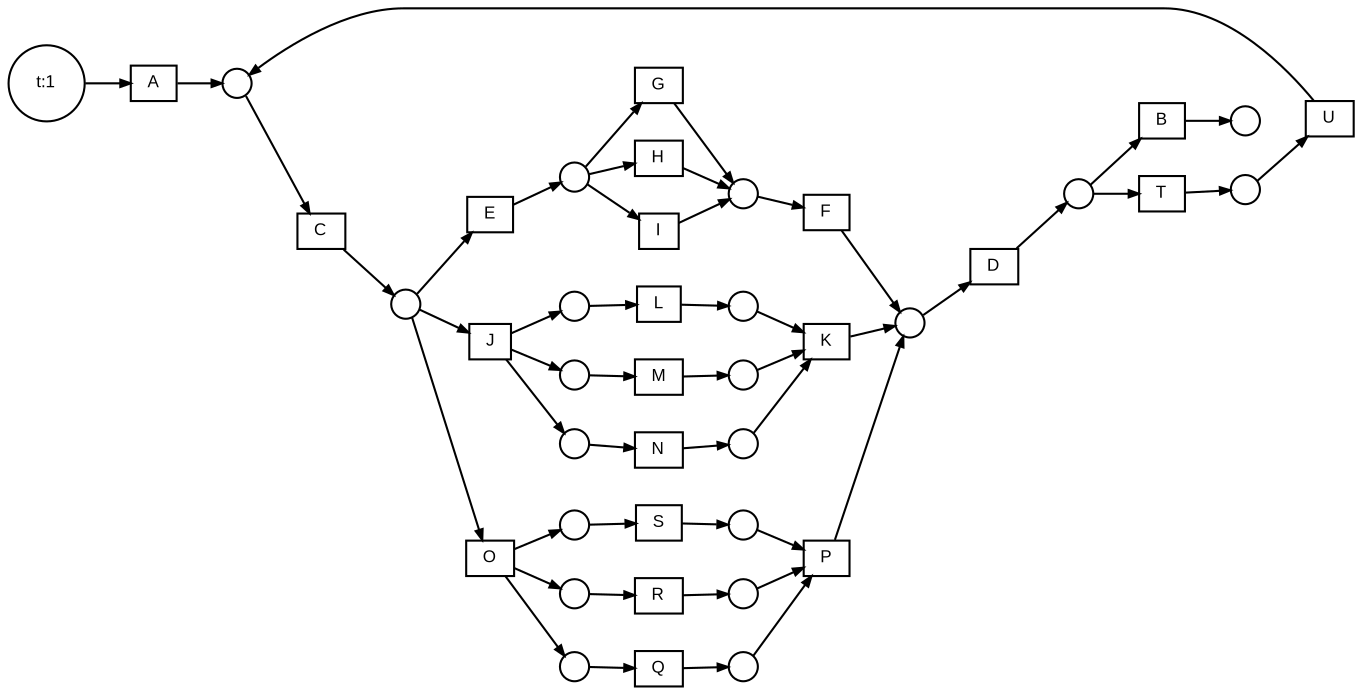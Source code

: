 digraph G {ranksep=".3"; fontsize="8"; remincross=true; margin="0.0,0.0"; fontname="Arial";rankdir="LR"; 
edge [arrowsize="0.5"];
node [height=".2",width=".2",fontname="Arial",fontsize="8"];
t0 [shape="box",label="A\n"];
t1 [shape="box",label="B\n"];
t2 [shape="box",label="C\n"];
t3 [shape="box",label="D\n"];
t4 [shape="box",label="E\n"];
t5 [shape="box",label="F\n"];
t6 [shape="box",label="G\n"];
t7 [shape="box",label="H\n"];
t8 [shape="box",label="I\n"];
t9 [shape="box",label="J\n"];
t10 [shape="box",label="K\n"];
t11 [shape="box",label="L\n"];
t12 [shape="box",label="M\n"];
t13 [shape="box",label="N\n"];
t14 [shape="box",label="O\n"];
t15 [shape="box",label="P\n"];
t16 [shape="box",label="Q\n"];
t17 [shape="box",label="R\n"];
t18 [shape="box",label="S\n"];
t19 [shape="box",label="T\n"];
t20 [shape="box",label="U\n"];
p0 [shape="circle",label=""];
p1 [shape="circle",label="t:1"];
p2 [shape="circle",label=""];
p3 [shape="circle",label=""];
p4 [shape="circle",label=""];
p5 [shape="circle",label=""];
p6 [shape="circle",label=""];
p7 [shape="circle",label=""];
p8 [shape="circle",label=""];
p9 [shape="circle",label=""];
p10 [shape="circle",label=""];
p11 [shape="circle",label=""];
p12 [shape="circle",label=""];
p13 [shape="circle",label=""];
p14 [shape="circle",label=""];
p15 [shape="circle",label=""];
p16 [shape="circle",label=""];
p17 [shape="circle",label=""];
p18 [shape="circle",label=""];
p19 [shape="circle",label=""];
p20 [shape="circle",label=""];
p1 -> t0[label=""];
t1 -> p2[label=""];
t0 -> p5[label=""];
p5 -> t2[label=""];
p17 -> t4[label=""];
p17 -> t9[label=""];
p17 -> t14[label=""];
t2 -> p17[label=""];
p20 -> t3[label=""];
p6 -> t1[label=""];
p6 -> t19[label=""];
t3 -> p6[label=""];
p16 -> t6[label=""];
p16 -> t7[label=""];
p16 -> t8[label=""];
t4 -> p16[label=""];
p15 -> t5[label=""];
t5 -> p20[label=""];
t6 -> p15[label=""];
t7 -> p15[label=""];
t8 -> p15[label=""];
t9 -> p12[label=""];
t9 -> p13[label=""];
t9 -> p14[label=""];
p0 -> t10[label=""];
p7 -> t10[label=""];
p11 -> t10[label=""];
t10 -> p20[label=""];
p12 -> t11[label=""];
t11 -> p0[label=""];
p13 -> t12[label=""];
t12 -> p7[label=""];
p14 -> t13[label=""];
t13 -> p11[label=""];
t14 -> p10[label=""];
t14 -> p9[label=""];
t14 -> p8[label=""];
p18 -> t15[label=""];
p4 -> t15[label=""];
p19 -> t15[label=""];
t15 -> p20[label=""];
p10 -> t16[label=""];
t16 -> p18[label=""];
p9 -> t17[label=""];
t17 -> p4[label=""];
p8 -> t18[label=""];
t18 -> p19[label=""];
t19 -> p3[label=""];
p3 -> t20[label=""];
t20 -> p5[label=""];
}
